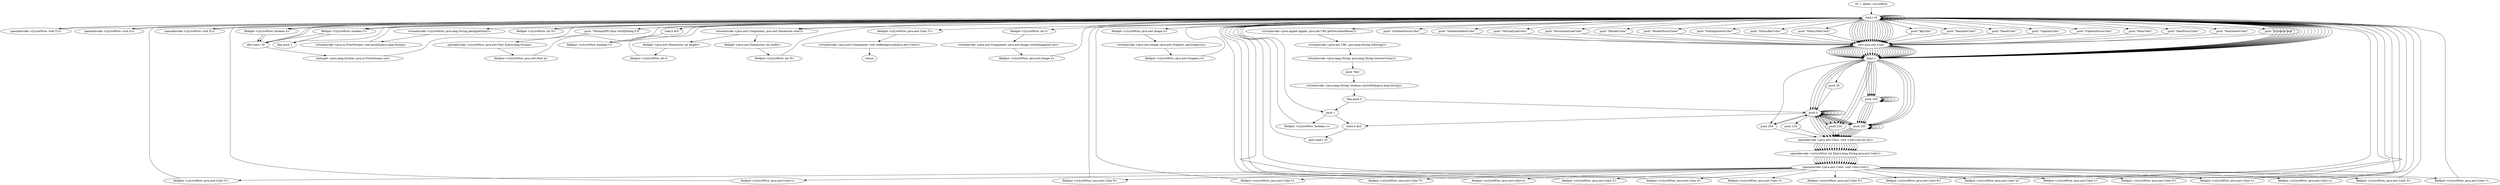 digraph "" {
    "r0 := @this: ryLiveWire"
    "load.r r0"
    "r0 := @this: ryLiveWire"->"load.r r0";
    "specialinvoke <ryLiveWire: void Ű()>"
    "load.r r0"->"specialinvoke <ryLiveWire: void Ű()>";
    "specialinvoke <ryLiveWire: void Ű()>"->"load.r r0";
    "specialinvoke <ryLiveWire: void ż()>"
    "load.r r0"->"specialinvoke <ryLiveWire: void ż()>";
    "specialinvoke <ryLiveWire: void ż()>"->"load.r r0";
    "fieldget <ryLiveWire: boolean ă>"
    "load.r r0"->"fieldget <ryLiveWire: boolean ă>";
    "ifne load.r r0"
    "fieldget <ryLiveWire: boolean ă>"->"ifne load.r r0";
    "ifne load.r r0"->"load.r r0";
    "specialinvoke <ryLiveWire: void Ž()>"
    "load.r r0"->"specialinvoke <ryLiveWire: void Ž()>";
    "specialinvoke <ryLiveWire: void Ž()>"->"load.r r0";
    "load.r r0"->"fieldget <ryLiveWire: boolean ă>";
    "fieldget <ryLiveWire: boolean ă>"->"ifne load.r r0";
    "staticget <java.lang.System: java.io.PrintStream out>"
    "ifne load.r r0"->"staticget <java.lang.System: java.io.PrintStream out>";
    "staticget <java.lang.System: java.io.PrintStream out>"->"load.r r0";
    "virtualinvoke <ryLiveWire: java.lang.String getAppletInfo()>"
    "load.r r0"->"virtualinvoke <ryLiveWire: java.lang.String getAppletInfo()>";
    "virtualinvoke <java.io.PrintStream: void println(java.lang.String)>"
    "virtualinvoke <ryLiveWire: java.lang.String getAppletInfo()>"->"virtualinvoke <java.io.PrintStream: void println(java.lang.String)>";
    "virtualinvoke <java.io.PrintStream: void println(java.lang.String)>"->"load.r r0";
    "fieldget <ryLiveWire: boolean Č>"
    "load.r r0"->"fieldget <ryLiveWire: boolean Č>";
    "fieldget <ryLiveWire: boolean Č>"->"ifne load.r r0";
    "ifne load.r r0"->"load.r r0";
    "push 1"
    "load.r r0"->"push 1";
    "fieldput <ryLiveWire: boolean ċ>"
    "push 1"->"fieldput <ryLiveWire: boolean ċ>";
    "fieldput <ryLiveWire: boolean ċ>"->"load.r r0";
    "load.r r0"->"fieldget <ryLiveWire: boolean Č>";
    "ifne push 1"
    "fieldget <ryLiveWire: boolean Č>"->"ifne push 1";
    "ifne push 1"->"load.r r0";
    "virtualinvoke <java.applet.Applet: java.net.URL getDocumentBase()>"
    "load.r r0"->"virtualinvoke <java.applet.Applet: java.net.URL getDocumentBase()>";
    "virtualinvoke <java.net.URL: java.lang.String toString()>"
    "virtualinvoke <java.applet.Applet: java.net.URL getDocumentBase()>"->"virtualinvoke <java.net.URL: java.lang.String toString()>";
    "virtualinvoke <java.lang.String: java.lang.String toLowerCase()>"
    "virtualinvoke <java.net.URL: java.lang.String toString()>"->"virtualinvoke <java.lang.String: java.lang.String toLowerCase()>";
    "push \"file:\""
    "virtualinvoke <java.lang.String: java.lang.String toLowerCase()>"->"push \"file:\"";
    "virtualinvoke <java.lang.String: boolean startsWith(java.lang.String)>"
    "push \"file:\""->"virtualinvoke <java.lang.String: boolean startsWith(java.lang.String)>";
    "ifeq push 0"
    "virtualinvoke <java.lang.String: boolean startsWith(java.lang.String)>"->"ifeq push 0";
    "ifeq push 0"->"push 1";
    "store.b $z5"
    "push 1"->"store.b $z5";
    "goto load.r r0"
    "store.b $z5"->"goto load.r r0";
    "goto load.r r0"->"load.r r0";
    "load.b $z5"
    "load.r r0"->"load.b $z5";
    "fieldput <ryLiveWire: boolean Ċ>"
    "load.b $z5"->"fieldput <ryLiveWire: boolean Ċ>";
    "fieldput <ryLiveWire: boolean Ċ>"->"load.r r0";
    "load.r r0"->"load.r r0";
    "push \"Tahoma|MS Sans Serif|Dialog,0,9\""
    "load.r r0"->"push \"Tahoma|MS Sans Serif|Dialog,0,9\"";
    "specialinvoke <ryLiveWire: java.awt.Font ů(java.lang.String)>"
    "push \"Tahoma|MS Sans Serif|Dialog,0,9\""->"specialinvoke <ryLiveWire: java.awt.Font ů(java.lang.String)>";
    "fieldput <ryLiveWire: java.awt.Font Ą>"
    "specialinvoke <ryLiveWire: java.awt.Font ů(java.lang.String)>"->"fieldput <ryLiveWire: java.awt.Font Ą>";
    "fieldput <ryLiveWire: java.awt.Font Ą>"->"load.r r0";
    "load.r r0"->"load.r r0";
    "virtualinvoke <java.awt.Component: java.awt.Dimension size()>"
    "load.r r0"->"virtualinvoke <java.awt.Component: java.awt.Dimension size()>";
    "fieldget <java.awt.Dimension: int width>"
    "virtualinvoke <java.awt.Component: java.awt.Dimension size()>"->"fieldget <java.awt.Dimension: int width>";
    "fieldput <ryLiveWire: int Ń>"
    "fieldget <java.awt.Dimension: int width>"->"fieldput <ryLiveWire: int Ń>";
    "fieldput <ryLiveWire: int Ń>"->"load.r r0";
    "load.r r0"->"load.r r0";
    "load.r r0"->"virtualinvoke <java.awt.Component: java.awt.Dimension size()>";
    "fieldget <java.awt.Dimension: int height>"
    "virtualinvoke <java.awt.Component: java.awt.Dimension size()>"->"fieldget <java.awt.Dimension: int height>";
    "fieldput <ryLiveWire: int ł>"
    "fieldget <java.awt.Dimension: int height>"->"fieldput <ryLiveWire: int ł>";
    "fieldput <ryLiveWire: int ł>"->"load.r r0";
    "load.r r0"->"load.r r0";
    "load.r r0"->"load.r r0";
    "fieldget <ryLiveWire: int Ń>"
    "load.r r0"->"fieldget <ryLiveWire: int Ń>";
    "fieldget <ryLiveWire: int Ń>"->"load.r r0";
    "fieldget <ryLiveWire: int ł>"
    "load.r r0"->"fieldget <ryLiveWire: int ł>";
    "virtualinvoke <java.awt.Component: java.awt.Image createImage(int,int)>"
    "fieldget <ryLiveWire: int ł>"->"virtualinvoke <java.awt.Component: java.awt.Image createImage(int,int)>";
    "fieldput <ryLiveWire: java.awt.Image ō>"
    "virtualinvoke <java.awt.Component: java.awt.Image createImage(int,int)>"->"fieldput <ryLiveWire: java.awt.Image ō>";
    "fieldput <ryLiveWire: java.awt.Image ō>"->"load.r r0";
    "load.r r0"->"load.r r0";
    "fieldget <ryLiveWire: java.awt.Image ō>"
    "load.r r0"->"fieldget <ryLiveWire: java.awt.Image ō>";
    "virtualinvoke <java.awt.Image: java.awt.Graphics getGraphics()>"
    "fieldget <ryLiveWire: java.awt.Image ō>"->"virtualinvoke <java.awt.Image: java.awt.Graphics getGraphics()>";
    "fieldput <ryLiveWire: java.awt.Graphics ő>"
    "virtualinvoke <java.awt.Image: java.awt.Graphics getGraphics()>"->"fieldput <ryLiveWire: java.awt.Graphics ő>";
    "fieldput <ryLiveWire: java.awt.Graphics ő>"->"load.r r0";
    "new java.awt.Color"
    "load.r r0"->"new java.awt.Color";
    "dup1.r"
    "new java.awt.Color"->"dup1.r";
    "dup1.r"->"load.r r0";
    "push \"BgColor\""
    "load.r r0"->"push \"BgColor\"";
    "push \"BgColor\""->"new java.awt.Color";
    "new java.awt.Color"->"dup1.r";
    "push 255"
    "dup1.r"->"push 255";
    "push 255"->"push 255";
    "push 255"->"push 255";
    "specialinvoke <java.awt.Color: void <init>(int,int,int)>"
    "push 255"->"specialinvoke <java.awt.Color: void <init>(int,int,int)>";
    "specialinvoke <ryLiveWire: int Ź(java.lang.String,java.awt.Color)>"
    "specialinvoke <java.awt.Color: void <init>(int,int,int)>"->"specialinvoke <ryLiveWire: int Ź(java.lang.String,java.awt.Color)>";
    "specialinvoke <java.awt.Color: void <init>(int)>"
    "specialinvoke <ryLiveWire: int Ź(java.lang.String,java.awt.Color)>"->"specialinvoke <java.awt.Color: void <init>(int)>";
    "fieldput <ryLiveWire: java.awt.Color Ũ>"
    "specialinvoke <java.awt.Color: void <init>(int)>"->"fieldput <ryLiveWire: java.awt.Color Ũ>";
    "fieldput <ryLiveWire: java.awt.Color Ũ>"->"load.r r0";
    "load.r r0"->"new java.awt.Color";
    "new java.awt.Color"->"dup1.r";
    "dup1.r"->"load.r r0";
    "push \"MenubarColor\""
    "load.r r0"->"push \"MenubarColor\"";
    "push \"MenubarColor\""->"new java.awt.Color";
    "new java.awt.Color"->"dup1.r";
    "push 0"
    "dup1.r"->"push 0";
    "push 0"->"push 0";
    "push 0"->"push 0";
    "push 0"->"specialinvoke <java.awt.Color: void <init>(int,int,int)>";
    "specialinvoke <java.awt.Color: void <init>(int,int,int)>"->"specialinvoke <ryLiveWire: int Ź(java.lang.String,java.awt.Color)>";
    "specialinvoke <ryLiveWire: int Ź(java.lang.String,java.awt.Color)>"->"specialinvoke <java.awt.Color: void <init>(int)>";
    "fieldput <ryLiveWire: java.awt.Color ŧ>"
    "specialinvoke <java.awt.Color: void <init>(int)>"->"fieldput <ryLiveWire: java.awt.Color ŧ>";
    "fieldput <ryLiveWire: java.awt.Color ŧ>"->"load.r r0";
    "load.r r0"->"new java.awt.Color";
    "new java.awt.Color"->"dup1.r";
    "dup1.r"->"load.r r0";
    "push \"PanelColor\""
    "load.r r0"->"push \"PanelColor\"";
    "push \"PanelColor\""->"new java.awt.Color";
    "new java.awt.Color"->"dup1.r";
    "push 35"
    "dup1.r"->"push 35";
    "push 35"->"push 0";
    "push 120"
    "push 0"->"push 120";
    "push 120"->"specialinvoke <java.awt.Color: void <init>(int,int,int)>";
    "specialinvoke <java.awt.Color: void <init>(int,int,int)>"->"specialinvoke <ryLiveWire: int Ź(java.lang.String,java.awt.Color)>";
    "specialinvoke <ryLiveWire: int Ź(java.lang.String,java.awt.Color)>"->"specialinvoke <java.awt.Color: void <init>(int)>";
    "fieldput <ryLiveWire: java.awt.Color Ŧ>"
    "specialinvoke <java.awt.Color: void <init>(int)>"->"fieldput <ryLiveWire: java.awt.Color Ŧ>";
    "fieldput <ryLiveWire: java.awt.Color Ŧ>"->"load.r r0";
    "load.r r0"->"new java.awt.Color";
    "new java.awt.Color"->"dup1.r";
    "dup1.r"->"load.r r0";
    "push \"CaptionColor\""
    "load.r r0"->"push \"CaptionColor\"";
    "push \"CaptionColor\""->"new java.awt.Color";
    "new java.awt.Color"->"dup1.r";
    "push 240"
    "dup1.r"->"push 240";
    "push 240"->"push 240";
    "push 240"->"push 255";
    "push 255"->"specialinvoke <java.awt.Color: void <init>(int,int,int)>";
    "specialinvoke <java.awt.Color: void <init>(int,int,int)>"->"specialinvoke <ryLiveWire: int Ź(java.lang.String,java.awt.Color)>";
    "specialinvoke <ryLiveWire: int Ź(java.lang.String,java.awt.Color)>"->"specialinvoke <java.awt.Color: void <init>(int)>";
    "fieldput <ryLiveWire: java.awt.Color ť>"
    "specialinvoke <java.awt.Color: void <init>(int)>"->"fieldput <ryLiveWire: java.awt.Color ť>";
    "fieldput <ryLiveWire: java.awt.Color ť>"->"load.r r0";
    "load.r r0"->"new java.awt.Color";
    "new java.awt.Color"->"dup1.r";
    "dup1.r"->"load.r r0";
    "push \"CaptionFocusColor\""
    "load.r r0"->"push \"CaptionFocusColor\"";
    "push \"CaptionFocusColor\""->"new java.awt.Color";
    "new java.awt.Color"->"dup1.r";
    "push 224"
    "dup1.r"->"push 224";
    "push 224"->"push 0";
    "push 0"->"push 224";
    "push 224"->"specialinvoke <java.awt.Color: void <init>(int,int,int)>";
    "specialinvoke <java.awt.Color: void <init>(int,int,int)>"->"specialinvoke <ryLiveWire: int Ź(java.lang.String,java.awt.Color)>";
    "specialinvoke <ryLiveWire: int Ź(java.lang.String,java.awt.Color)>"->"specialinvoke <java.awt.Color: void <init>(int)>";
    "fieldput <ryLiveWire: java.awt.Color Ť>"
    "specialinvoke <java.awt.Color: void <init>(int)>"->"fieldput <ryLiveWire: java.awt.Color Ť>";
    "fieldput <ryLiveWire: java.awt.Color Ť>"->"load.r r0";
    "load.r r0"->"new java.awt.Color";
    "new java.awt.Color"->"dup1.r";
    "dup1.r"->"load.r r0";
    "push \"ItemColor\""
    "load.r r0"->"push \"ItemColor\"";
    "push \"ItemColor\""->"new java.awt.Color";
    "new java.awt.Color"->"dup1.r";
    "dup1.r"->"push 240";
    "push 240"->"push 240";
    "push 240"->"push 255";
    "push 255"->"specialinvoke <java.awt.Color: void <init>(int,int,int)>";
    "specialinvoke <java.awt.Color: void <init>(int,int,int)>"->"specialinvoke <ryLiveWire: int Ź(java.lang.String,java.awt.Color)>";
    "specialinvoke <ryLiveWire: int Ź(java.lang.String,java.awt.Color)>"->"specialinvoke <java.awt.Color: void <init>(int)>";
    "fieldput <ryLiveWire: java.awt.Color ţ>"
    "specialinvoke <java.awt.Color: void <init>(int)>"->"fieldput <ryLiveWire: java.awt.Color ţ>";
    "fieldput <ryLiveWire: java.awt.Color ţ>"->"load.r r0";
    "load.r r0"->"new java.awt.Color";
    "new java.awt.Color"->"dup1.r";
    "dup1.r"->"load.r r0";
    "push \"ItemFocusColor\""
    "load.r r0"->"push \"ItemFocusColor\"";
    "push \"ItemFocusColor\""->"new java.awt.Color";
    "new java.awt.Color"->"dup1.r";
    "dup1.r"->"push 224";
    "push 224"->"push 0";
    "push 0"->"push 224";
    "push 224"->"specialinvoke <java.awt.Color: void <init>(int,int,int)>";
    "specialinvoke <java.awt.Color: void <init>(int,int,int)>"->"specialinvoke <ryLiveWire: int Ź(java.lang.String,java.awt.Color)>";
    "specialinvoke <ryLiveWire: int Ź(java.lang.String,java.awt.Color)>"->"specialinvoke <java.awt.Color: void <init>(int)>";
    "fieldput <ryLiveWire: java.awt.Color Ţ>"
    "specialinvoke <java.awt.Color: void <init>(int)>"->"fieldput <ryLiveWire: java.awt.Color Ţ>";
    "fieldput <ryLiveWire: java.awt.Color Ţ>"->"load.r r0";
    "load.r r0"->"new java.awt.Color";
    "new java.awt.Color"->"dup1.r";
    "dup1.r"->"load.r r0";
    "push \"ItemSelectColor\""
    "load.r r0"->"push \"ItemSelectColor\"";
    "push \"ItemSelectColor\""->"new java.awt.Color";
    "new java.awt.Color"->"dup1.r";
    "dup1.r"->"push 0";
    "push 0"->"push 255";
    "push 255"->"push 255";
    "push 255"->"specialinvoke <java.awt.Color: void <init>(int,int,int)>";
    "specialinvoke <java.awt.Color: void <init>(int,int,int)>"->"specialinvoke <ryLiveWire: int Ź(java.lang.String,java.awt.Color)>";
    "specialinvoke <ryLiveWire: int Ź(java.lang.String,java.awt.Color)>"->"specialinvoke <java.awt.Color: void <init>(int)>";
    "fieldput <ryLiveWire: java.awt.Color đ>"
    "specialinvoke <java.awt.Color: void <init>(int)>"->"fieldput <ryLiveWire: java.awt.Color đ>";
    "fieldput <ryLiveWire: java.awt.Color đ>"->"load.r r0";
    "load.r r0"->"new java.awt.Color";
    "new java.awt.Color"->"dup1.r";
    "dup1.r"->"load.r r0";
    "push \"SubitemColor\""
    "load.r r0"->"push \"SubitemColor\"";
    "push \"SubitemColor\""->"new java.awt.Color";
    "new java.awt.Color"->"dup1.r";
    "dup1.r"->"push 240";
    "push 240"->"push 240";
    "push 240"->"push 255";
    "push 255"->"specialinvoke <java.awt.Color: void <init>(int,int,int)>";
    "specialinvoke <java.awt.Color: void <init>(int,int,int)>"->"specialinvoke <ryLiveWire: int Ź(java.lang.String,java.awt.Color)>";
    "specialinvoke <ryLiveWire: int Ź(java.lang.String,java.awt.Color)>"->"specialinvoke <java.awt.Color: void <init>(int)>";
    "fieldput <ryLiveWire: java.awt.Color š>"
    "specialinvoke <java.awt.Color: void <init>(int)>"->"fieldput <ryLiveWire: java.awt.Color š>";
    "fieldput <ryLiveWire: java.awt.Color š>"->"load.r r0";
    "load.r r0"->"new java.awt.Color";
    "new java.awt.Color"->"dup1.r";
    "dup1.r"->"load.r r0";
    "push \"SubitemFocusColor\""
    "load.r r0"->"push \"SubitemFocusColor\"";
    "push \"SubitemFocusColor\""->"new java.awt.Color";
    "new java.awt.Color"->"dup1.r";
    "dup1.r"->"push 255";
    "push 255"->"push 0";
    "push 0"->"push 0";
    "push 0"->"specialinvoke <java.awt.Color: void <init>(int,int,int)>";
    "specialinvoke <java.awt.Color: void <init>(int,int,int)>"->"specialinvoke <ryLiveWire: int Ź(java.lang.String,java.awt.Color)>";
    "specialinvoke <ryLiveWire: int Ź(java.lang.String,java.awt.Color)>"->"specialinvoke <java.awt.Color: void <init>(int)>";
    "fieldput <ryLiveWire: java.awt.Color Š>"
    "specialinvoke <java.awt.Color: void <init>(int)>"->"fieldput <ryLiveWire: java.awt.Color Š>";
    "fieldput <ryLiveWire: java.awt.Color Š>"->"load.r r0";
    "load.r r0"->"new java.awt.Color";
    "new java.awt.Color"->"dup1.r";
    "dup1.r"->"load.r r0";
    "push \"SubitemSelectColor\""
    "load.r r0"->"push \"SubitemSelectColor\"";
    "push \"SubitemSelectColor\""->"new java.awt.Color";
    "new java.awt.Color"->"dup1.r";
    "dup1.r"->"push 0";
    "push 0"->"push 255";
    "push 255"->"push 255";
    "push 255"->"specialinvoke <java.awt.Color: void <init>(int,int,int)>";
    "specialinvoke <java.awt.Color: void <init>(int,int,int)>"->"specialinvoke <ryLiveWire: int Ź(java.lang.String,java.awt.Color)>";
    "specialinvoke <ryLiveWire: int Ź(java.lang.String,java.awt.Color)>"->"specialinvoke <java.awt.Color: void <init>(int)>";
    "fieldput <ryLiveWire: java.awt.Color Đ>"
    "specialinvoke <java.awt.Color: void <init>(int)>"->"fieldput <ryLiveWire: java.awt.Color Đ>";
    "fieldput <ryLiveWire: java.awt.Color Đ>"->"load.r r0";
    "load.r r0"->"new java.awt.Color";
    "new java.awt.Color"->"dup1.r";
    "dup1.r"->"load.r r0";
    "push \"VerticalLineColor\""
    "load.r r0"->"push \"VerticalLineColor\"";
    "push \"VerticalLineColor\""->"new java.awt.Color";
    "new java.awt.Color"->"dup1.r";
    "dup1.r"->"push 224";
    "push 224"->"push 0";
    "push 0"->"push 224";
    "push 224"->"specialinvoke <java.awt.Color: void <init>(int,int,int)>";
    "specialinvoke <java.awt.Color: void <init>(int,int,int)>"->"specialinvoke <ryLiveWire: int Ź(java.lang.String,java.awt.Color)>";
    "specialinvoke <ryLiveWire: int Ź(java.lang.String,java.awt.Color)>"->"specialinvoke <java.awt.Color: void <init>(int)>";
    "fieldput <ryLiveWire: java.awt.Color Ş>"
    "specialinvoke <java.awt.Color: void <init>(int)>"->"fieldput <ryLiveWire: java.awt.Color Ş>";
    "fieldput <ryLiveWire: java.awt.Color Ş>"->"load.r r0";
    "load.r r0"->"new java.awt.Color";
    "new java.awt.Color"->"dup1.r";
    "dup1.r"->"load.r r0";
    "push \"HorizontalLineColor\""
    "load.r r0"->"push \"HorizontalLineColor\"";
    "push \"HorizontalLineColor\""->"new java.awt.Color";
    "new java.awt.Color"->"dup1.r";
    "push 204"
    "dup1.r"->"push 204";
    "push 204"->"push 0";
    "push 0"->"push 204";
    "push 204"->"specialinvoke <java.awt.Color: void <init>(int,int,int)>";
    "specialinvoke <java.awt.Color: void <init>(int,int,int)>"->"specialinvoke <ryLiveWire: int Ź(java.lang.String,java.awt.Color)>";
    "specialinvoke <ryLiveWire: int Ź(java.lang.String,java.awt.Color)>"->"specialinvoke <java.awt.Color: void <init>(int)>";
    "fieldput <ryLiveWire: java.awt.Color ŝ>"
    "specialinvoke <java.awt.Color: void <init>(int)>"->"fieldput <ryLiveWire: java.awt.Color ŝ>";
    "fieldput <ryLiveWire: java.awt.Color ŝ>"->"load.r r0";
    "load.r r0"->"new java.awt.Color";
    "new java.awt.Color"->"dup1.r";
    "dup1.r"->"load.r r0";
    "push \"MarkerColor\""
    "load.r r0"->"push \"MarkerColor\"";
    "push \"MarkerColor\""->"new java.awt.Color";
    "new java.awt.Color"->"dup1.r";
    "dup1.r"->"push 240";
    "push 240"->"push 240";
    "push 240"->"push 255";
    "push 255"->"specialinvoke <java.awt.Color: void <init>(int,int,int)>";
    "specialinvoke <java.awt.Color: void <init>(int,int,int)>"->"specialinvoke <ryLiveWire: int Ź(java.lang.String,java.awt.Color)>";
    "specialinvoke <ryLiveWire: int Ź(java.lang.String,java.awt.Color)>"->"specialinvoke <java.awt.Color: void <init>(int)>";
    "fieldput <ryLiveWire: java.awt.Color Ŝ>"
    "specialinvoke <java.awt.Color: void <init>(int)>"->"fieldput <ryLiveWire: java.awt.Color Ŝ>";
    "fieldput <ryLiveWire: java.awt.Color Ŝ>"->"load.r r0";
    "load.r r0"->"new java.awt.Color";
    "new java.awt.Color"->"dup1.r";
    "dup1.r"->"load.r r0";
    "push \"MarkerFocusColor\""
    "load.r r0"->"push \"MarkerFocusColor\"";
    "push \"MarkerFocusColor\""->"new java.awt.Color";
    "new java.awt.Color"->"dup1.r";
    "dup1.r"->"push 255";
    "push 255"->"push 0";
    "push 0"->"push 0";
    "push 0"->"specialinvoke <java.awt.Color: void <init>(int,int,int)>";
    "specialinvoke <java.awt.Color: void <init>(int,int,int)>"->"specialinvoke <ryLiveWire: int Ź(java.lang.String,java.awt.Color)>";
    "specialinvoke <ryLiveWire: int Ź(java.lang.String,java.awt.Color)>"->"specialinvoke <java.awt.Color: void <init>(int)>";
    "fieldput <ryLiveWire: java.awt.Color ś>"
    "specialinvoke <java.awt.Color: void <init>(int)>"->"fieldput <ryLiveWire: java.awt.Color ś>";
    "fieldput <ryLiveWire: java.awt.Color ś>"->"load.r r0";
    "load.r r0"->"new java.awt.Color";
    "new java.awt.Color"->"dup1.r";
    "dup1.r"->"load.r r0";
    "push \"SubSeparatorColor\""
    "load.r r0"->"push \"SubSeparatorColor\"";
    "push \"SubSeparatorColor\""->"new java.awt.Color";
    "new java.awt.Color"->"dup1.r";
    "dup1.r"->"push 255";
    "push 255"->"push 0";
    "push 0"->"push 0";
    "push 0"->"specialinvoke <java.awt.Color: void <init>(int,int,int)>";
    "specialinvoke <java.awt.Color: void <init>(int,int,int)>"->"specialinvoke <ryLiveWire: int Ź(java.lang.String,java.awt.Color)>";
    "specialinvoke <ryLiveWire: int Ź(java.lang.String,java.awt.Color)>"->"specialinvoke <java.awt.Color: void <init>(int)>";
    "fieldput <ryLiveWire: java.awt.Color ş>"
    "specialinvoke <java.awt.Color: void <init>(int)>"->"fieldput <ryLiveWire: java.awt.Color ş>";
    "fieldput <ryLiveWire: java.awt.Color ş>"->"load.r r0";
    "load.r r0"->"new java.awt.Color";
    "new java.awt.Color"->"dup1.r";
    "dup1.r"->"load.r r0";
    "push \"StatusBarColor\""
    "load.r r0"->"push \"StatusBarColor\"";
    "push \"StatusBarColor\""->"new java.awt.Color";
    "new java.awt.Color"->"dup1.r";
    "dup1.r"->"push 0";
    "push 0"->"push 0";
    "push 0"->"push 0";
    "push 0"->"specialinvoke <java.awt.Color: void <init>(int,int,int)>";
    "specialinvoke <java.awt.Color: void <init>(int,int,int)>"->"specialinvoke <ryLiveWire: int Ź(java.lang.String,java.awt.Color)>";
    "specialinvoke <ryLiveWire: int Ź(java.lang.String,java.awt.Color)>"->"specialinvoke <java.awt.Color: void <init>(int)>";
    "fieldput <ryLiveWire: java.awt.Color Ś>"
    "specialinvoke <java.awt.Color: void <init>(int)>"->"fieldput <ryLiveWire: java.awt.Color Ś>";
    "fieldput <ryLiveWire: java.awt.Color Ś>"->"load.r r0";
    "load.r r0"->"new java.awt.Color";
    "new java.awt.Color"->"dup1.r";
    "dup1.r"->"load.r r0";
    "push \"StatusTextColor\""
    "load.r r0"->"push \"StatusTextColor\"";
    "push \"StatusTextColor\""->"new java.awt.Color";
    "new java.awt.Color"->"dup1.r";
    "dup1.r"->"push 240";
    "push 240"->"push 240";
    "push 240"->"push 255";
    "push 255"->"specialinvoke <java.awt.Color: void <init>(int,int,int)>";
    "specialinvoke <java.awt.Color: void <init>(int,int,int)>"->"specialinvoke <ryLiveWire: int Ź(java.lang.String,java.awt.Color)>";
    "specialinvoke <ryLiveWire: int Ź(java.lang.String,java.awt.Color)>"->"specialinvoke <java.awt.Color: void <init>(int)>";
    "fieldput <ryLiveWire: java.awt.Color ř>"
    "specialinvoke <java.awt.Color: void <init>(int)>"->"fieldput <ryLiveWire: java.awt.Color ř>";
    "fieldput <ryLiveWire: java.awt.Color ř>"->"load.r r0";
    "load.r r0"->"load.r r0";
    "fieldget <ryLiveWire: java.awt.Color Ũ>"
    "load.r r0"->"fieldget <ryLiveWire: java.awt.Color Ũ>";
    "virtualinvoke <java.awt.Component: void setBackground(java.awt.Color)>"
    "fieldget <ryLiveWire: java.awt.Color Ũ>"->"virtualinvoke <java.awt.Component: void setBackground(java.awt.Color)>";
    "return"
    "virtualinvoke <java.awt.Component: void setBackground(java.awt.Color)>"->"return";
    "ifeq push 0"->"push 0";
    "push 0"->"store.b $z5";
}
